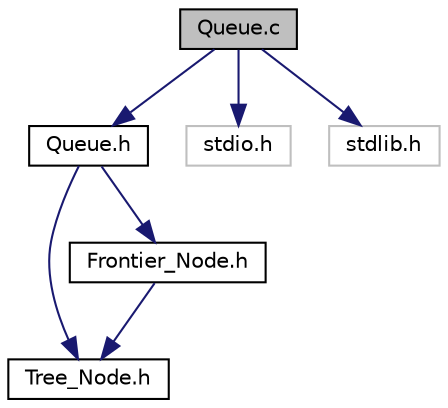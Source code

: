 digraph "Queue.c"
{
  edge [fontname="Helvetica",fontsize="10",labelfontname="Helvetica",labelfontsize="10"];
  node [fontname="Helvetica",fontsize="10",shape=record];
  Node0 [label="Queue.c",height=0.2,width=0.4,color="black", fillcolor="grey75", style="filled", fontcolor="black"];
  Node0 -> Node1 [color="midnightblue",fontsize="10",style="solid",fontname="Helvetica"];
  Node1 [label="Queue.h",height=0.2,width=0.4,color="black", fillcolor="white", style="filled",URL="$Queue_8h.html",tooltip="Implements a queue. "];
  Node1 -> Node2 [color="midnightblue",fontsize="10",style="solid",fontname="Helvetica"];
  Node2 [label="Tree_Node.h",height=0.2,width=0.4,color="black", fillcolor="white", style="filled",URL="$Tree__Node_8h.html"];
  Node1 -> Node3 [color="midnightblue",fontsize="10",style="solid",fontname="Helvetica"];
  Node3 [label="Frontier_Node.h",height=0.2,width=0.4,color="black", fillcolor="white", style="filled",URL="$Frontier__Node_8h.html"];
  Node3 -> Node2 [color="midnightblue",fontsize="10",style="solid",fontname="Helvetica"];
  Node0 -> Node4 [color="midnightblue",fontsize="10",style="solid",fontname="Helvetica"];
  Node4 [label="stdio.h",height=0.2,width=0.4,color="grey75", fillcolor="white", style="filled"];
  Node0 -> Node5 [color="midnightblue",fontsize="10",style="solid",fontname="Helvetica"];
  Node5 [label="stdlib.h",height=0.2,width=0.4,color="grey75", fillcolor="white", style="filled"];
}
